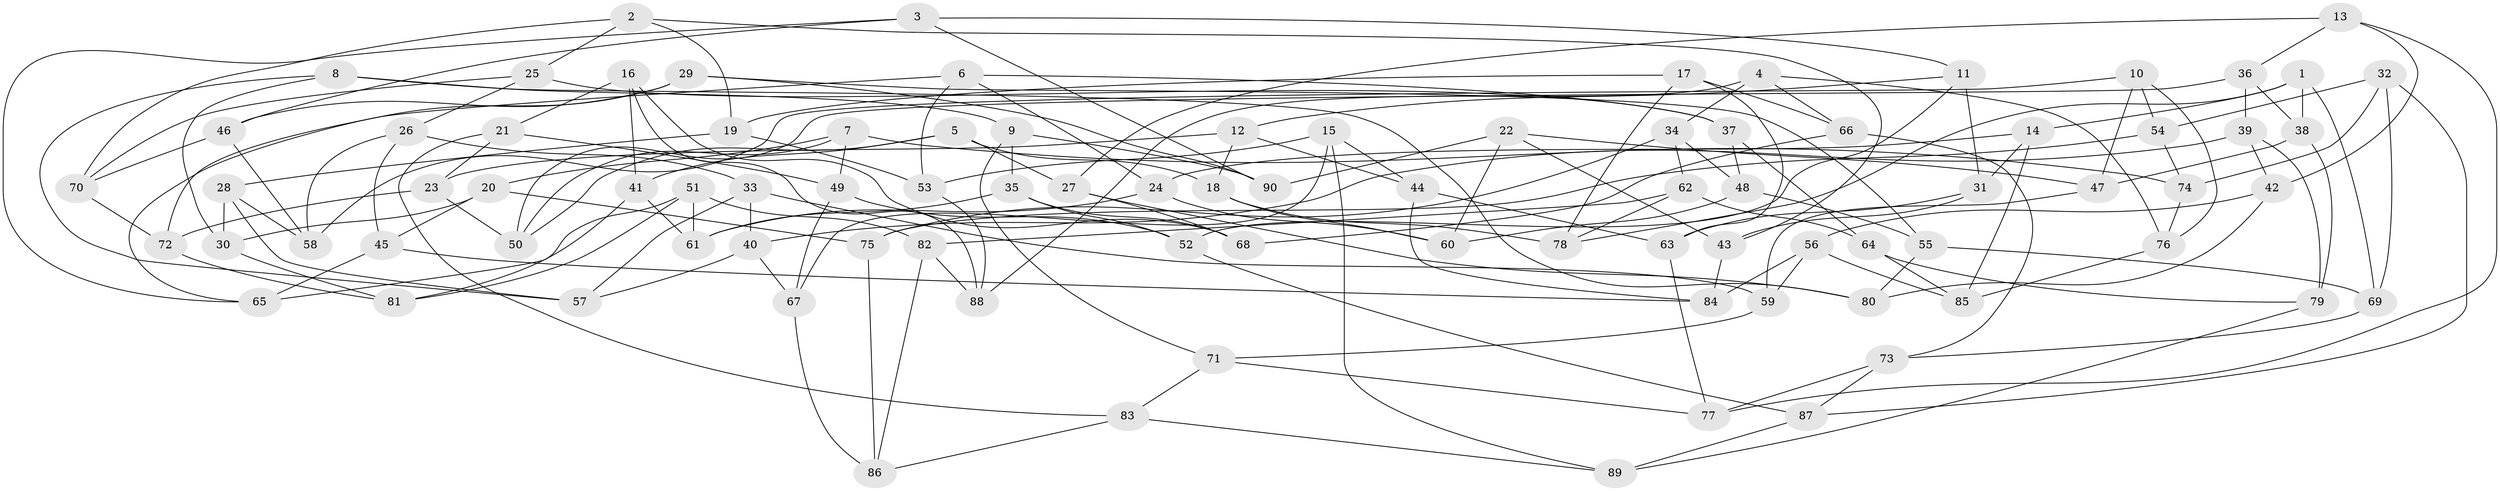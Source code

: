 // coarse degree distribution, {6: 0.16666666666666666, 5: 0.05555555555555555, 10: 0.08333333333333333, 11: 0.08333333333333333, 7: 0.1111111111111111, 9: 0.027777777777777776, 4: 0.3055555555555556, 8: 0.1111111111111111, 3: 0.05555555555555555}
// Generated by graph-tools (version 1.1) at 2025/20/03/04/25 18:20:45]
// undirected, 90 vertices, 180 edges
graph export_dot {
graph [start="1"]
  node [color=gray90,style=filled];
  1;
  2;
  3;
  4;
  5;
  6;
  7;
  8;
  9;
  10;
  11;
  12;
  13;
  14;
  15;
  16;
  17;
  18;
  19;
  20;
  21;
  22;
  23;
  24;
  25;
  26;
  27;
  28;
  29;
  30;
  31;
  32;
  33;
  34;
  35;
  36;
  37;
  38;
  39;
  40;
  41;
  42;
  43;
  44;
  45;
  46;
  47;
  48;
  49;
  50;
  51;
  52;
  53;
  54;
  55;
  56;
  57;
  58;
  59;
  60;
  61;
  62;
  63;
  64;
  65;
  66;
  67;
  68;
  69;
  70;
  71;
  72;
  73;
  74;
  75;
  76;
  77;
  78;
  79;
  80;
  81;
  82;
  83;
  84;
  85;
  86;
  87;
  88;
  89;
  90;
  1 -- 38;
  1 -- 78;
  1 -- 69;
  1 -- 14;
  2 -- 43;
  2 -- 19;
  2 -- 25;
  2 -- 70;
  3 -- 90;
  3 -- 65;
  3 -- 46;
  3 -- 11;
  4 -- 34;
  4 -- 88;
  4 -- 76;
  4 -- 66;
  5 -- 50;
  5 -- 41;
  5 -- 27;
  5 -- 18;
  6 -- 53;
  6 -- 24;
  6 -- 37;
  6 -- 65;
  7 -- 20;
  7 -- 49;
  7 -- 74;
  7 -- 50;
  8 -- 80;
  8 -- 9;
  8 -- 30;
  8 -- 57;
  9 -- 90;
  9 -- 71;
  9 -- 35;
  10 -- 54;
  10 -- 58;
  10 -- 76;
  10 -- 47;
  11 -- 52;
  11 -- 12;
  11 -- 31;
  12 -- 18;
  12 -- 23;
  12 -- 44;
  13 -- 42;
  13 -- 77;
  13 -- 36;
  13 -- 27;
  14 -- 31;
  14 -- 85;
  14 -- 24;
  15 -- 53;
  15 -- 44;
  15 -- 89;
  15 -- 67;
  16 -- 88;
  16 -- 41;
  16 -- 21;
  16 -- 68;
  17 -- 63;
  17 -- 19;
  17 -- 78;
  17 -- 66;
  18 -- 78;
  18 -- 60;
  19 -- 28;
  19 -- 53;
  20 -- 75;
  20 -- 30;
  20 -- 45;
  21 -- 83;
  21 -- 49;
  21 -- 23;
  22 -- 43;
  22 -- 47;
  22 -- 60;
  22 -- 90;
  23 -- 50;
  23 -- 72;
  24 -- 61;
  24 -- 60;
  25 -- 26;
  25 -- 70;
  25 -- 37;
  26 -- 45;
  26 -- 33;
  26 -- 58;
  27 -- 80;
  27 -- 68;
  28 -- 58;
  28 -- 30;
  28 -- 57;
  29 -- 90;
  29 -- 55;
  29 -- 46;
  29 -- 72;
  30 -- 81;
  31 -- 43;
  31 -- 63;
  32 -- 87;
  32 -- 54;
  32 -- 69;
  32 -- 74;
  33 -- 40;
  33 -- 57;
  33 -- 59;
  34 -- 48;
  34 -- 75;
  34 -- 62;
  35 -- 68;
  35 -- 61;
  35 -- 52;
  36 -- 50;
  36 -- 38;
  36 -- 39;
  37 -- 48;
  37 -- 64;
  38 -- 47;
  38 -- 79;
  39 -- 79;
  39 -- 42;
  39 -- 40;
  40 -- 57;
  40 -- 67;
  41 -- 81;
  41 -- 61;
  42 -- 80;
  42 -- 56;
  43 -- 84;
  44 -- 63;
  44 -- 84;
  45 -- 84;
  45 -- 65;
  46 -- 70;
  46 -- 58;
  47 -- 59;
  48 -- 60;
  48 -- 55;
  49 -- 67;
  49 -- 52;
  51 -- 65;
  51 -- 61;
  51 -- 82;
  51 -- 81;
  52 -- 87;
  53 -- 88;
  54 -- 75;
  54 -- 74;
  55 -- 80;
  55 -- 69;
  56 -- 85;
  56 -- 59;
  56 -- 84;
  59 -- 71;
  62 -- 64;
  62 -- 82;
  62 -- 78;
  63 -- 77;
  64 -- 85;
  64 -- 79;
  66 -- 73;
  66 -- 68;
  67 -- 86;
  69 -- 73;
  70 -- 72;
  71 -- 77;
  71 -- 83;
  72 -- 81;
  73 -- 77;
  73 -- 87;
  74 -- 76;
  75 -- 86;
  76 -- 85;
  79 -- 89;
  82 -- 86;
  82 -- 88;
  83 -- 89;
  83 -- 86;
  87 -- 89;
}
